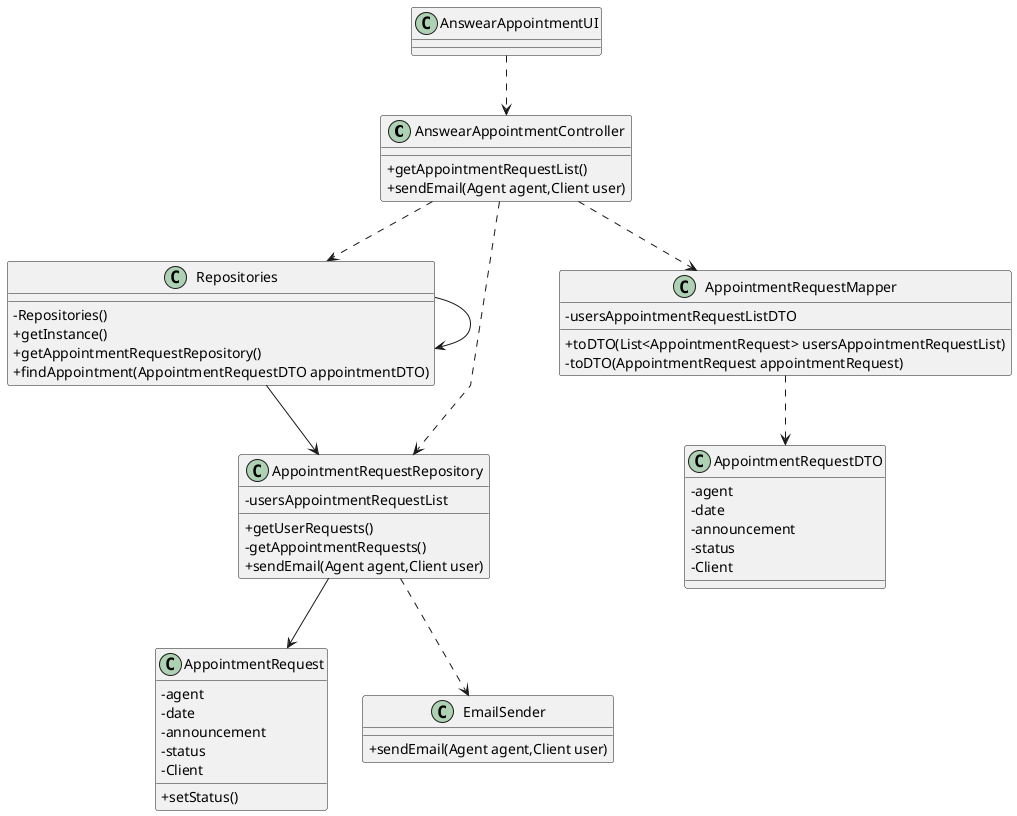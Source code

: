 @startuml
'skinparam monochrome true
skinparam packageStyle rectangle
skinparam shadowing false
skinparam linetype polyline
'skinparam linetype orto

skinparam classAttributeIconSize 0

'left to right direction

class AnswearAppointmentController {
+getAppointmentRequestList()
+sendEmail(Agent agent,Client user)
}


class Repositories{
    - Repositories()
    + getInstance()
    + getAppointmentRequestRepository()
    +findAppointment(AppointmentRequestDTO appointmentDTO)
}

class AppointmentRequestRepository{
+getUserRequests()
-getAppointmentRequests()
+sendEmail(Agent agent,Client user)
-usersAppointmentRequestList
}



class AppointmentRequest{
-agent
-date
-announcement
-status
-Client
+setStatus()
}

class EmailSender{
+sendEmail(Agent agent,Client user)
}

class AnswearAppointmentUI {
}

class AppointmentRequestDTO{
-agent
-date
-announcement
-status
-Client
}

class AppointmentRequestMapper{
+toDTO(List<AppointmentRequest> usersAppointmentRequestList)
-toDTO(AppointmentRequest appointmentRequest)
-usersAppointmentRequestListDTO
}




AnswearAppointmentUI ..> AnswearAppointmentController
AnswearAppointmentController ..> Repositories
Repositories-->AppointmentRequestRepository

AppointmentRequestRepository-->AppointmentRequest
Repositories-->Repositories


AnswearAppointmentController..>AppointmentRequestRepository
AnswearAppointmentController..>AppointmentRequestMapper
AppointmentRequestMapper..>AppointmentRequestDTO
AppointmentRequestRepository..>EmailSender


@enduml